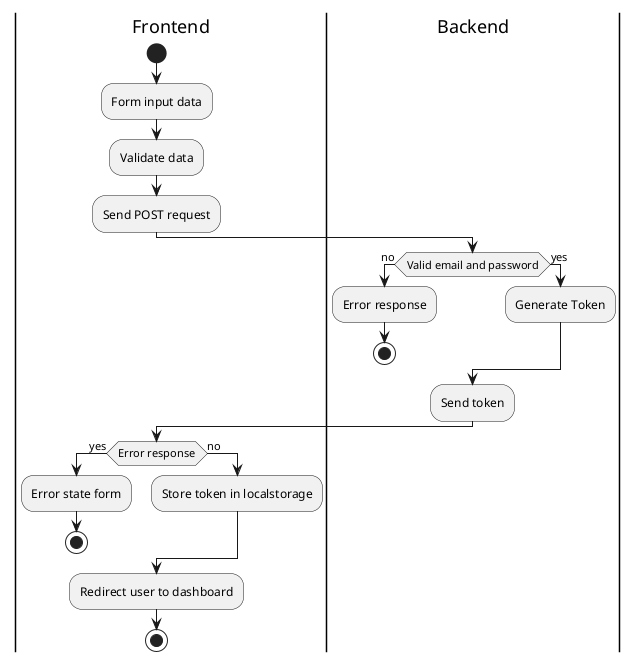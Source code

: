 @startuml
|Frontend|
start
:Form input data;
:Validate data;
:Send POST request;
|Backend|
if (Valid email and password) then (no)
   :Error response;
   stop
else (yes)
  :Generate Token;
endif
:Send token;
|Frontend|
if (Error response) then (yes)
   :Error state form;
   stop
else (no)
  :Store token in localstorage;
endif
  :Redirect user to dashboard;
stop
@enduml
